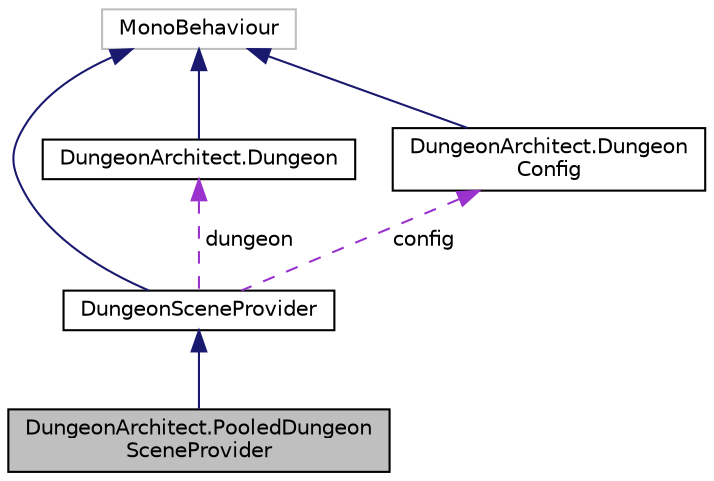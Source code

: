 digraph "DungeonArchitect.PooledDungeonSceneProvider"
{
  edge [fontname="Helvetica",fontsize="10",labelfontname="Helvetica",labelfontsize="10"];
  node [fontname="Helvetica",fontsize="10",shape=record];
  Node1 [label="DungeonArchitect.PooledDungeon\lSceneProvider",height=0.2,width=0.4,color="black", fillcolor="grey75", style="filled", fontcolor="black"];
  Node2 -> Node1 [dir="back",color="midnightblue",fontsize="10",style="solid",fontname="Helvetica"];
  Node2 [label="DungeonSceneProvider",height=0.2,width=0.4,color="black", fillcolor="white", style="filled",URL="$class_dungeon_architect_1_1_dungeon_scene_provider.html",tooltip="A scene provider instantiates game objects into the scene. Implementations can customize the instanti..."];
  Node3 -> Node2 [dir="back",color="midnightblue",fontsize="10",style="solid",fontname="Helvetica"];
  Node3 [label="MonoBehaviour",height=0.2,width=0.4,color="grey75", fillcolor="white", style="filled"];
  Node4 -> Node2 [dir="back",color="darkorchid3",fontsize="10",style="dashed",label=" dungeon" ,fontname="Helvetica"];
  Node4 [label="DungeonArchitect.Dungeon",height=0.2,width=0.4,color="black", fillcolor="white", style="filled",URL="$class_dungeon_architect_1_1_dungeon.html",tooltip="The main dungeon behavior that manages the creation and destruction of dungeons "];
  Node3 -> Node4 [dir="back",color="midnightblue",fontsize="10",style="solid",fontname="Helvetica"];
  Node5 -> Node2 [dir="back",color="darkorchid3",fontsize="10",style="dashed",label=" config" ,fontname="Helvetica"];
  Node5 [label="DungeonArchitect.Dungeon\lConfig",height=0.2,width=0.4,color="black", fillcolor="white", style="filled",URL="$class_dungeon_architect_1_1_dungeon_config.html",tooltip="Base dungeon configuration. Create your own implementation of this configuration based on your dungeo..."];
  Node3 -> Node5 [dir="back",color="midnightblue",fontsize="10",style="solid",fontname="Helvetica"];
}
